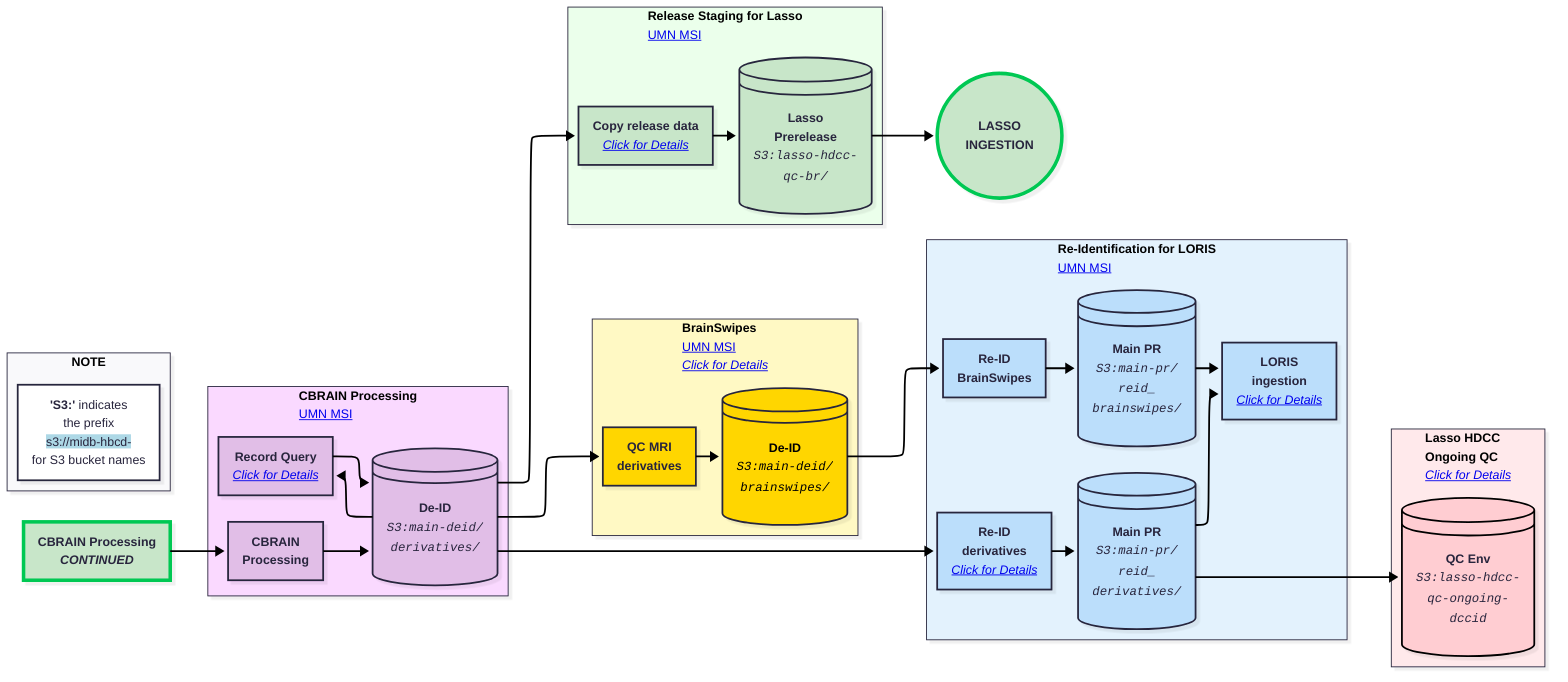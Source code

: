 ---
config:
  layout: elk
  look: neo
  theme: redux
---
flowchart LR
 subgraph s2["<b>CBRAIN Processing</b><br><a href=../../orgcharts/#midb-informatics-hub-msi rel=noopener target=_blank>UMN MSI</a>"]
        n24["<b>CBRAIN<br>Processing</b>"]
        n25["<b>De-ID<br></b><i><code>S3:main-deid/<br>derivatives/</code></i>"]
        n26@{ label: "<b>Record Query<br></b><a href=\"../data-proc-wf/#record-query\" target=\"_top\"><i>Click for Details</i></a>" }
  end
 subgraph s3["<b>Re-Identification for LORIS<br></b><a href=../../orgcharts/#midb-informatics-hub-msi rel=noopener>UMN MSI</a>"]
        n27@{ label: "<b>Re-ID<br>derivatives</b><br><a href=\"../data-proc-wf/#re-id\" target=\"_top\"><i>Click for Details</i></a>" }
        n28@{ label: "<b><span style=\"color:\">Main PR<br></span></b><i><code>S3:main-pr/<br>reid_<br>derivatives/</code></i>" }
        n43@{ label: "<b>LORIS<br>ingestion</b><br><a href=\"../data-proc-wf/#loris-ingestion\" target=\"_top\"><i>Click for Details</i></a>" }
        n45["<b>Re-ID<br>BrainSwipes</b><br>"]
        n46["<b>Main PR</b><br><i><code>S3:main-pr/<br>reid_<br>brainswipes/</code></i>"]
  end
 subgraph s4["<b>BrainSwipes<br></b><a href=../../orgcharts/#midb-informatics-hub-msi rel=noopener target=_blank>UMN MSI</a><br><a href=../data-proc-wf/#brainswipes target=_top><i>Click for Details</i></a>"]
        n32["<b>QC MRI<br>derivatives</b>"]
        n33@{ label: "<div style=\"color:\"><div><b>De-ID<br></b><i><code>S3:main-deid/<br>brainswipes/</code></i></div></div>" }
  end
 subgraph s5["<b>Release Staging for Lasso<br></b><a href=../../orgcharts/#midb-informatics-hub-msi rel=noopener target=_blank>UMN MSI</a>"]
        n35@{ label: "<b>Copy release data</b><br><a href=\"../data-proc-wf/#copy-to-release\" target=\"_top\"><i>Click for Details</i></a>" }
        n36["<b>Lasso<br>Prerelease</b><br><i><code>S3:lasso-hdcc-<br>qc-br/</code></i>"]
  end
 subgraph s6["<b>NOTE</b>"]
        legend@{ label: "<b>'S3:'</b> indicates<br>the prefix<span style=\"background-color:\"><br></span><span style=\"background-color:lightblue;\">s3://midb-hbcd-<br></span>for S3 bucket names" }
  end
 subgraph s7["<br>"]
        n40(("<b>LASSO<br>INGESTION</b>"))
  end
 subgraph s8["<b>Lasso HDCC</br>Ongoing QC</b></br><a href="../data-proc-wf/#lasso-hdcc-qc-environment" target="_top"><i>Click for Details</i></a>"]
        n48@{ label: "<b><span style=\"color:\">QC Env<br></span></b><i><code>S3:lasso-hdcc-<br>qc-ongoing-<br>dccid<br></code></i>" }
  end
    n24 --> n25
    n25 --> n26 & n27 & n35 & n32
    n26 --> n25
    n27 --> n28
    n32 --> n33
    n35 --> n36
    n28 --> n43 & n48
    n44["<b>CBRAIN Processing<br><i>CONTINUED</i></b>"] --> n24
    n33 --> n45
    n45 --> n46
    n46 --> n43
    n36 --> n40
    n24@{ shape: rect}
    n25@{ shape: disk}
    n26@{ shape: rect}
    n27@{ shape: rect}
    n28@{ shape: disk}
    n43@{ shape: rect}
    n45@{ shape: rect}
    n46@{ shape: disk}
    n33@{ shape: disk}
    n35@{ shape: rect}
    n36@{ shape: disk}
    n48@{ shape: disk}
    n44@{ shape: rect}
    style n24 fill:#E1BEE7
    style n25 fill:#E1BEE7
    style n26 fill:#E1BEE7
    style n27 fill:#BBDEFB
    style n28 fill:#BBDEFB
    style n43 fill:#BBDEFB
    style n45 fill:#BBDEFB
    style n46 fill:#BBDEFB
    style n32 fill:#FFD600
    style n33 fill:#FFD600,color:#000000
    style n35 fill:#C8E6C9
    style n36 fill:#C8E6C9
    style n40 fill:#C8E6C9,stroke:#00C853,stroke-width:4px,stroke-dasharray: 0
    style n48 fill:#FFCDD2,stroke:#000000
    style n44 fill:#C8E6C9,stroke-width:4px,stroke-dasharray: 0,stroke:#00C853
    style s5 fill:#EBFFEB
    style s2 fill:#FAD9FF
    style s3 fill:#E3F2FD
    style s4 fill:#FFF9C4
    style s7 stroke:none,fill:transparent
    style s8 fill:#ffe9eb